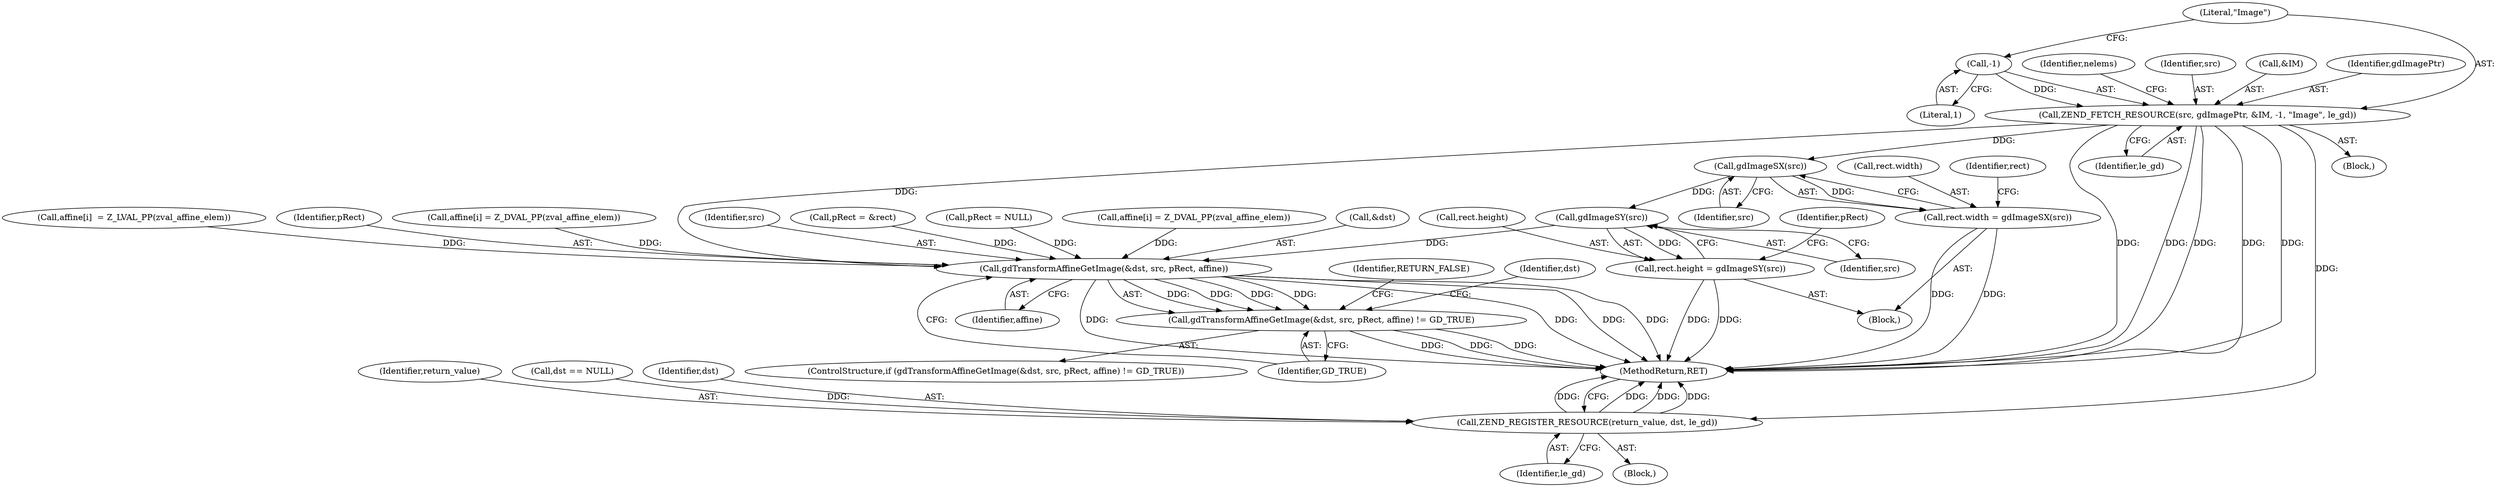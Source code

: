 digraph "0_php-src_2938329ce19cb8c4197dec146c3ec887c6f61d01_2@pointer" {
"1000126" [label="(Call,ZEND_FETCH_RESOURCE(src, gdImagePtr, &IM, -1, \"Image\", le_gd))"];
"1000131" [label="(Call,-1)"];
"1000326" [label="(Call,gdImageSX(src))"];
"1000322" [label="(Call,rect.width = gdImageSX(src))"];
"1000332" [label="(Call,gdImageSY(src))"];
"1000328" [label="(Call,rect.height = gdImageSY(src))"];
"1000339" [label="(Call,gdTransformAffineGetImage(&dst, src, pRect, affine))"];
"1000338" [label="(Call,gdTransformAffineGetImage(&dst, src, pRect, affine) != GD_TRUE)"];
"1000356" [label="(Call,ZEND_REGISTER_RESOURCE(return_value, dst, le_gd))"];
"1000335" [label="(Identifier,pRect)"];
"1000359" [label="(Identifier,le_gd)"];
"1000138" [label="(Identifier,nelems)"];
"1000356" [label="(Call,ZEND_REGISTER_RESOURCE(return_value, dst, le_gd))"];
"1000343" [label="(Identifier,pRect)"];
"1000180" [label="(Call,affine[i] = Z_DVAL_PP(zval_affine_elem))"];
"1000357" [label="(Identifier,return_value)"];
"1000328" [label="(Call,rect.height = gdImageSY(src))"];
"1000342" [label="(Identifier,src)"];
"1000323" [label="(Call,rect.width)"];
"1000337" [label="(ControlStructure,if (gdTransformAffineGetImage(&dst, src, pRect, affine) != GD_TRUE))"];
"1000339" [label="(Call,gdTransformAffineGetImage(&dst, src, pRect, affine))"];
"1000127" [label="(Identifier,src)"];
"1000304" [label="(Call,pRect = &rect)"];
"1000334" [label="(Call,pRect = NULL)"];
"1000347" [label="(Identifier,RETURN_FALSE)"];
"1000355" [label="(Block,)"];
"1000190" [label="(Call,affine[i] = Z_DVAL_PP(zval_affine_elem))"];
"1000350" [label="(Identifier,dst)"];
"1000330" [label="(Identifier,rect)"];
"1000129" [label="(Call,&IM)"];
"1000345" [label="(Identifier,GD_TRUE)"];
"1000333" [label="(Identifier,src)"];
"1000126" [label="(Call,ZEND_FETCH_RESOURCE(src, gdImagePtr, &IM, -1, \"Image\", le_gd))"];
"1000340" [label="(Call,&dst)"];
"1000344" [label="(Identifier,affine)"];
"1000309" [label="(Block,)"];
"1000134" [label="(Identifier,le_gd)"];
"1000332" [label="(Call,gdImageSY(src))"];
"1000132" [label="(Literal,1)"];
"1000360" [label="(MethodReturn,RET)"];
"1000338" [label="(Call,gdTransformAffineGetImage(&dst, src, pRect, affine) != GD_TRUE)"];
"1000329" [label="(Call,rect.height)"];
"1000349" [label="(Call,dst == NULL)"];
"1000133" [label="(Literal,\"Image\")"];
"1000102" [label="(Block,)"];
"1000128" [label="(Identifier,gdImagePtr)"];
"1000358" [label="(Identifier,dst)"];
"1000322" [label="(Call,rect.width = gdImageSX(src))"];
"1000327" [label="(Identifier,src)"];
"1000172" [label="(Call,affine[i]  = Z_LVAL_PP(zval_affine_elem))"];
"1000131" [label="(Call,-1)"];
"1000326" [label="(Call,gdImageSX(src))"];
"1000126" -> "1000102"  [label="AST: "];
"1000126" -> "1000134"  [label="CFG: "];
"1000127" -> "1000126"  [label="AST: "];
"1000128" -> "1000126"  [label="AST: "];
"1000129" -> "1000126"  [label="AST: "];
"1000131" -> "1000126"  [label="AST: "];
"1000133" -> "1000126"  [label="AST: "];
"1000134" -> "1000126"  [label="AST: "];
"1000138" -> "1000126"  [label="CFG: "];
"1000126" -> "1000360"  [label="DDG: "];
"1000126" -> "1000360"  [label="DDG: "];
"1000126" -> "1000360"  [label="DDG: "];
"1000126" -> "1000360"  [label="DDG: "];
"1000126" -> "1000360"  [label="DDG: "];
"1000131" -> "1000126"  [label="DDG: "];
"1000126" -> "1000326"  [label="DDG: "];
"1000126" -> "1000339"  [label="DDG: "];
"1000126" -> "1000356"  [label="DDG: "];
"1000131" -> "1000132"  [label="CFG: "];
"1000132" -> "1000131"  [label="AST: "];
"1000133" -> "1000131"  [label="CFG: "];
"1000326" -> "1000322"  [label="AST: "];
"1000326" -> "1000327"  [label="CFG: "];
"1000327" -> "1000326"  [label="AST: "];
"1000322" -> "1000326"  [label="CFG: "];
"1000326" -> "1000322"  [label="DDG: "];
"1000326" -> "1000332"  [label="DDG: "];
"1000322" -> "1000309"  [label="AST: "];
"1000323" -> "1000322"  [label="AST: "];
"1000330" -> "1000322"  [label="CFG: "];
"1000322" -> "1000360"  [label="DDG: "];
"1000322" -> "1000360"  [label="DDG: "];
"1000332" -> "1000328"  [label="AST: "];
"1000332" -> "1000333"  [label="CFG: "];
"1000333" -> "1000332"  [label="AST: "];
"1000328" -> "1000332"  [label="CFG: "];
"1000332" -> "1000328"  [label="DDG: "];
"1000332" -> "1000339"  [label="DDG: "];
"1000328" -> "1000309"  [label="AST: "];
"1000329" -> "1000328"  [label="AST: "];
"1000335" -> "1000328"  [label="CFG: "];
"1000328" -> "1000360"  [label="DDG: "];
"1000328" -> "1000360"  [label="DDG: "];
"1000339" -> "1000338"  [label="AST: "];
"1000339" -> "1000344"  [label="CFG: "];
"1000340" -> "1000339"  [label="AST: "];
"1000342" -> "1000339"  [label="AST: "];
"1000343" -> "1000339"  [label="AST: "];
"1000344" -> "1000339"  [label="AST: "];
"1000345" -> "1000339"  [label="CFG: "];
"1000339" -> "1000360"  [label="DDG: "];
"1000339" -> "1000360"  [label="DDG: "];
"1000339" -> "1000360"  [label="DDG: "];
"1000339" -> "1000360"  [label="DDG: "];
"1000339" -> "1000338"  [label="DDG: "];
"1000339" -> "1000338"  [label="DDG: "];
"1000339" -> "1000338"  [label="DDG: "];
"1000339" -> "1000338"  [label="DDG: "];
"1000304" -> "1000339"  [label="DDG: "];
"1000334" -> "1000339"  [label="DDG: "];
"1000180" -> "1000339"  [label="DDG: "];
"1000190" -> "1000339"  [label="DDG: "];
"1000172" -> "1000339"  [label="DDG: "];
"1000338" -> "1000337"  [label="AST: "];
"1000338" -> "1000345"  [label="CFG: "];
"1000345" -> "1000338"  [label="AST: "];
"1000347" -> "1000338"  [label="CFG: "];
"1000350" -> "1000338"  [label="CFG: "];
"1000338" -> "1000360"  [label="DDG: "];
"1000338" -> "1000360"  [label="DDG: "];
"1000338" -> "1000360"  [label="DDG: "];
"1000356" -> "1000355"  [label="AST: "];
"1000356" -> "1000359"  [label="CFG: "];
"1000357" -> "1000356"  [label="AST: "];
"1000358" -> "1000356"  [label="AST: "];
"1000359" -> "1000356"  [label="AST: "];
"1000360" -> "1000356"  [label="CFG: "];
"1000356" -> "1000360"  [label="DDG: "];
"1000356" -> "1000360"  [label="DDG: "];
"1000356" -> "1000360"  [label="DDG: "];
"1000356" -> "1000360"  [label="DDG: "];
"1000349" -> "1000356"  [label="DDG: "];
}
